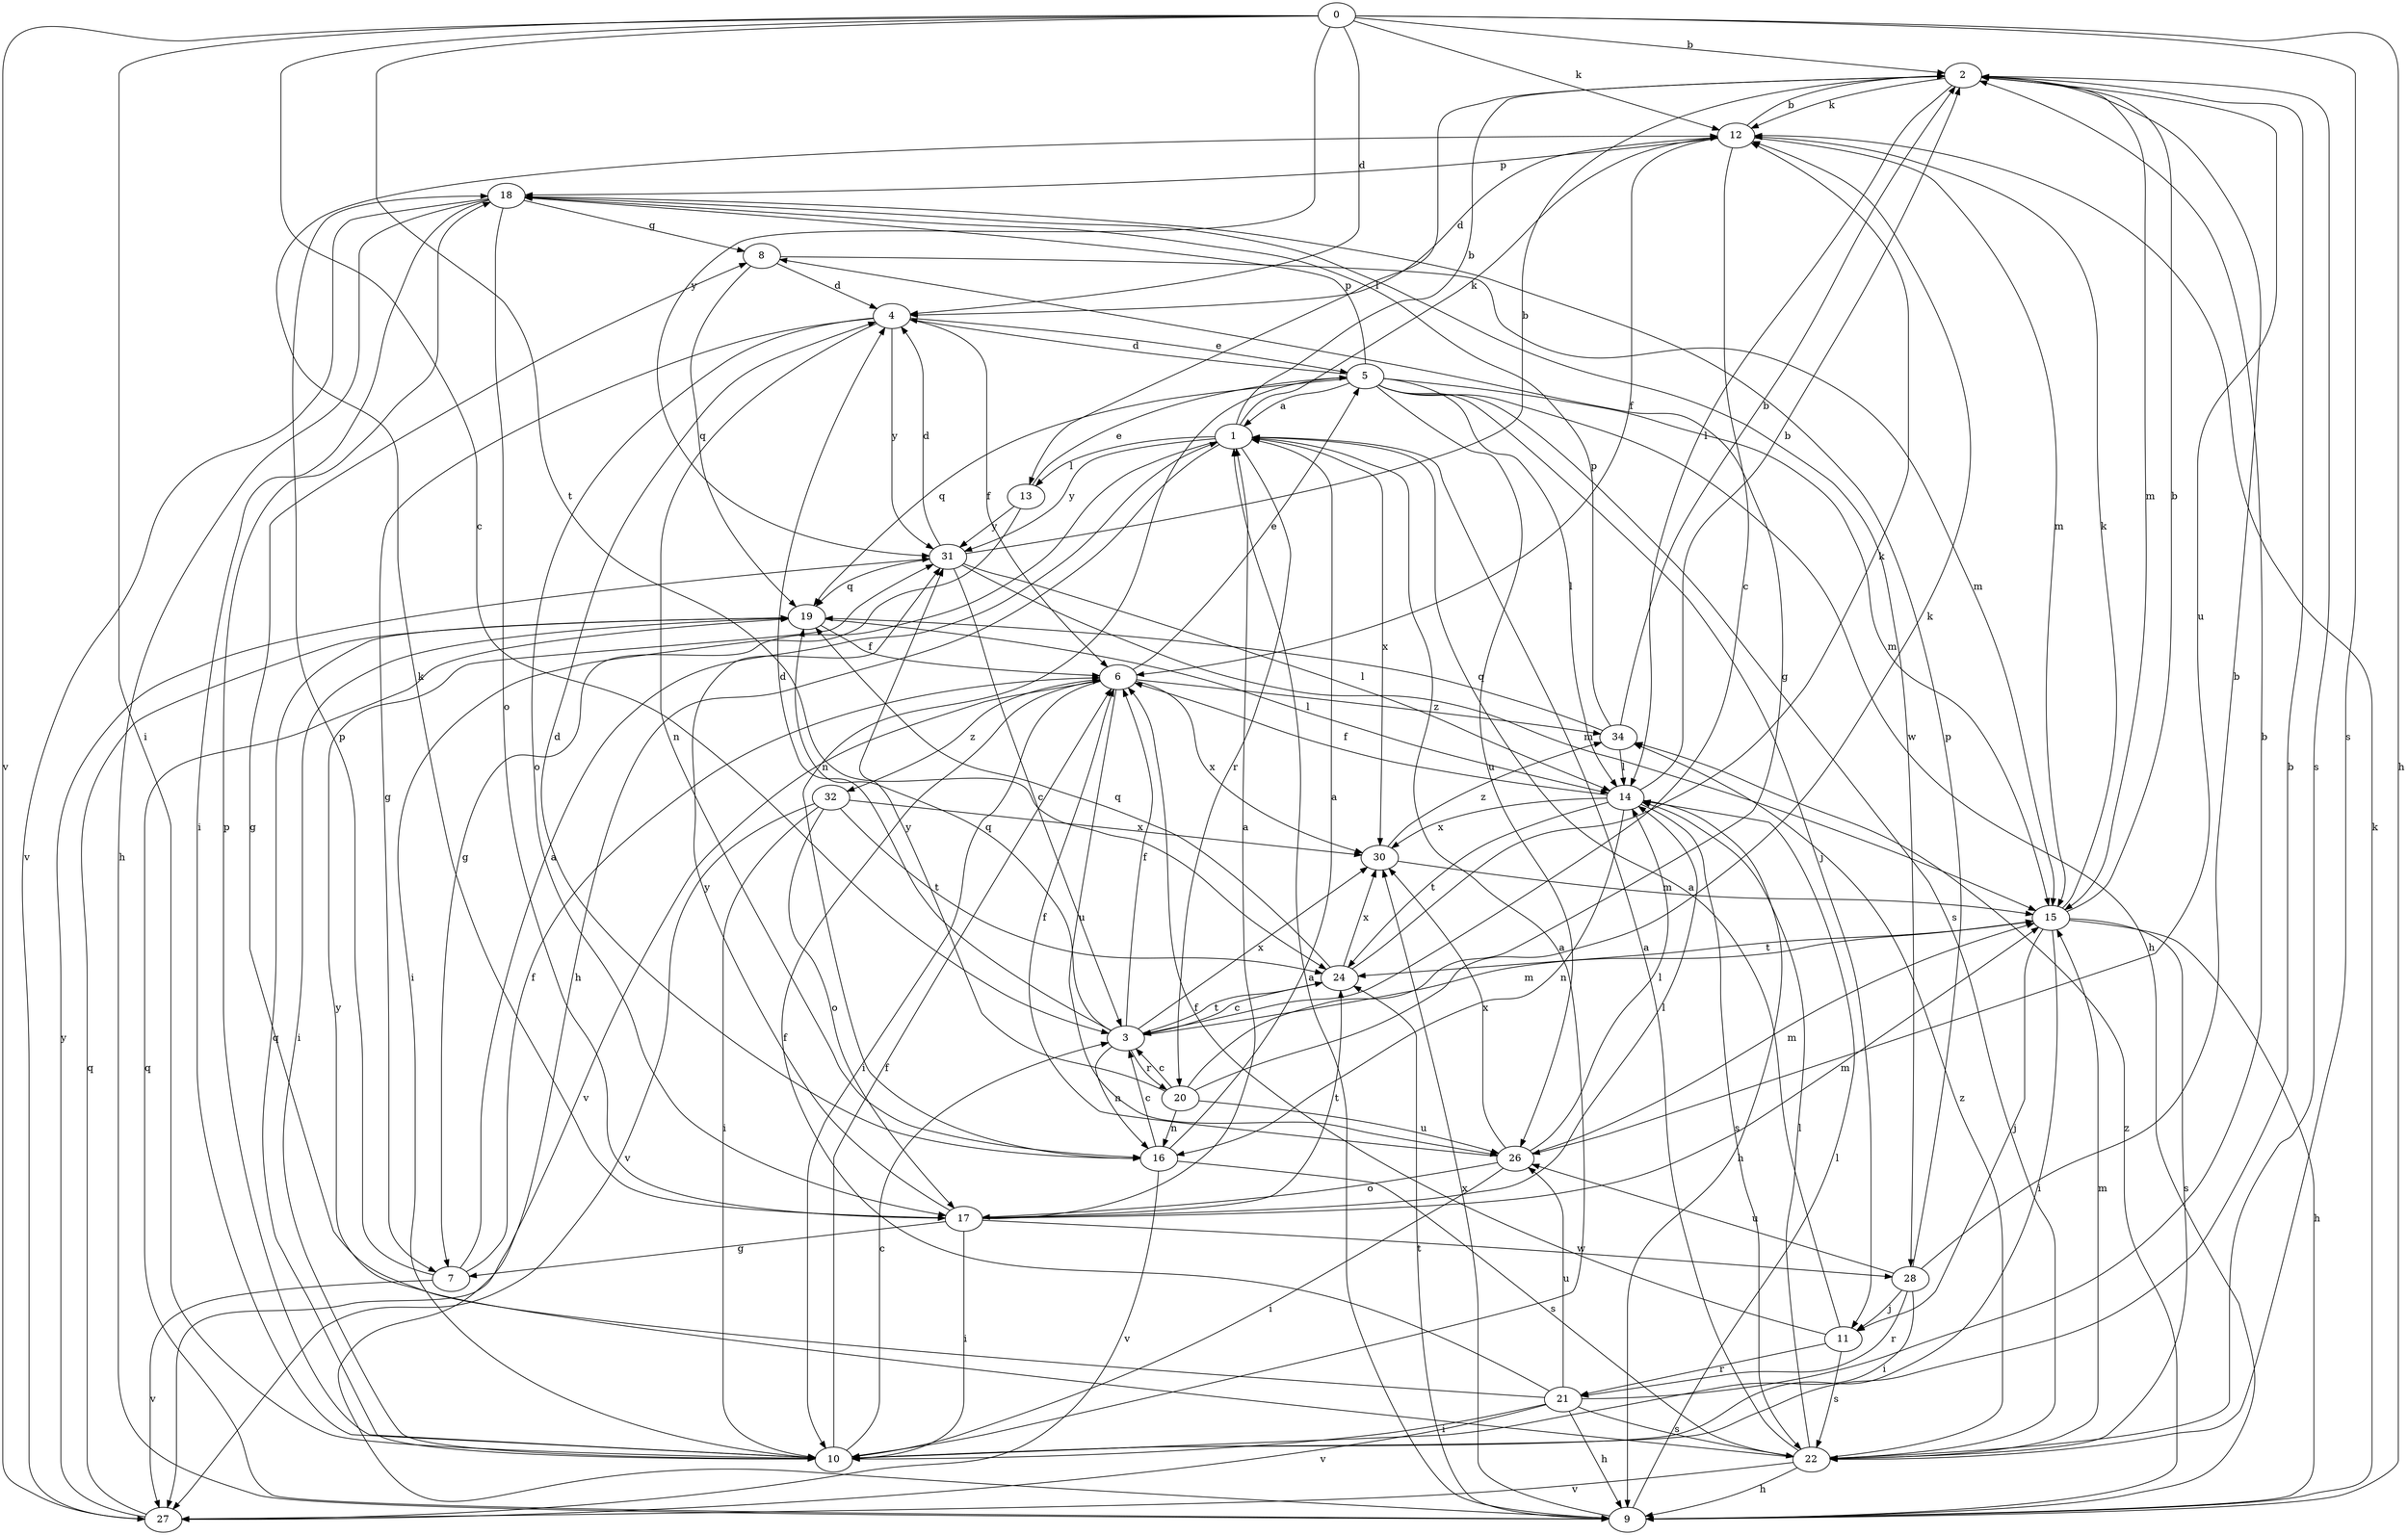 strict digraph  {
0;
1;
2;
3;
4;
5;
6;
7;
8;
9;
10;
11;
12;
13;
14;
15;
16;
17;
18;
19;
20;
21;
22;
24;
26;
27;
28;
30;
31;
32;
34;
0 -> 2  [label=b];
0 -> 3  [label=c];
0 -> 4  [label=d];
0 -> 9  [label=h];
0 -> 10  [label=i];
0 -> 12  [label=k];
0 -> 22  [label=s];
0 -> 24  [label=t];
0 -> 27  [label=v];
0 -> 31  [label=y];
1 -> 2  [label=b];
1 -> 7  [label=g];
1 -> 9  [label=h];
1 -> 12  [label=k];
1 -> 13  [label=l];
1 -> 20  [label=r];
1 -> 30  [label=x];
1 -> 31  [label=y];
2 -> 12  [label=k];
2 -> 13  [label=l];
2 -> 14  [label=l];
2 -> 15  [label=m];
2 -> 22  [label=s];
2 -> 26  [label=u];
3 -> 4  [label=d];
3 -> 6  [label=f];
3 -> 15  [label=m];
3 -> 16  [label=n];
3 -> 19  [label=q];
3 -> 20  [label=r];
3 -> 24  [label=t];
3 -> 30  [label=x];
4 -> 5  [label=e];
4 -> 6  [label=f];
4 -> 7  [label=g];
4 -> 16  [label=n];
4 -> 17  [label=o];
4 -> 31  [label=y];
5 -> 1  [label=a];
5 -> 4  [label=d];
5 -> 9  [label=h];
5 -> 11  [label=j];
5 -> 14  [label=l];
5 -> 15  [label=m];
5 -> 16  [label=n];
5 -> 18  [label=p];
5 -> 19  [label=q];
5 -> 22  [label=s];
5 -> 26  [label=u];
6 -> 5  [label=e];
6 -> 10  [label=i];
6 -> 26  [label=u];
6 -> 27  [label=v];
6 -> 30  [label=x];
6 -> 32  [label=z];
6 -> 34  [label=z];
7 -> 1  [label=a];
7 -> 6  [label=f];
7 -> 18  [label=p];
7 -> 27  [label=v];
8 -> 4  [label=d];
8 -> 15  [label=m];
8 -> 19  [label=q];
9 -> 1  [label=a];
9 -> 12  [label=k];
9 -> 14  [label=l];
9 -> 19  [label=q];
9 -> 24  [label=t];
9 -> 30  [label=x];
9 -> 34  [label=z];
10 -> 1  [label=a];
10 -> 2  [label=b];
10 -> 3  [label=c];
10 -> 6  [label=f];
10 -> 18  [label=p];
10 -> 19  [label=q];
11 -> 1  [label=a];
11 -> 6  [label=f];
11 -> 21  [label=r];
11 -> 22  [label=s];
12 -> 2  [label=b];
12 -> 3  [label=c];
12 -> 4  [label=d];
12 -> 6  [label=f];
12 -> 15  [label=m];
12 -> 18  [label=p];
13 -> 5  [label=e];
13 -> 10  [label=i];
13 -> 31  [label=y];
14 -> 2  [label=b];
14 -> 6  [label=f];
14 -> 9  [label=h];
14 -> 16  [label=n];
14 -> 22  [label=s];
14 -> 24  [label=t];
14 -> 30  [label=x];
15 -> 2  [label=b];
15 -> 9  [label=h];
15 -> 10  [label=i];
15 -> 11  [label=j];
15 -> 12  [label=k];
15 -> 22  [label=s];
15 -> 24  [label=t];
16 -> 1  [label=a];
16 -> 3  [label=c];
16 -> 4  [label=d];
16 -> 22  [label=s];
16 -> 27  [label=v];
17 -> 1  [label=a];
17 -> 7  [label=g];
17 -> 10  [label=i];
17 -> 12  [label=k];
17 -> 14  [label=l];
17 -> 15  [label=m];
17 -> 24  [label=t];
17 -> 28  [label=w];
17 -> 31  [label=y];
18 -> 8  [label=g];
18 -> 9  [label=h];
18 -> 10  [label=i];
18 -> 17  [label=o];
18 -> 27  [label=v];
18 -> 28  [label=w];
19 -> 6  [label=f];
19 -> 10  [label=i];
19 -> 14  [label=l];
20 -> 3  [label=c];
20 -> 8  [label=g];
20 -> 12  [label=k];
20 -> 16  [label=n];
20 -> 26  [label=u];
20 -> 31  [label=y];
21 -> 2  [label=b];
21 -> 6  [label=f];
21 -> 8  [label=g];
21 -> 9  [label=h];
21 -> 10  [label=i];
21 -> 22  [label=s];
21 -> 26  [label=u];
21 -> 27  [label=v];
22 -> 1  [label=a];
22 -> 9  [label=h];
22 -> 14  [label=l];
22 -> 15  [label=m];
22 -> 27  [label=v];
22 -> 31  [label=y];
22 -> 34  [label=z];
24 -> 3  [label=c];
24 -> 12  [label=k];
24 -> 19  [label=q];
24 -> 30  [label=x];
26 -> 6  [label=f];
26 -> 10  [label=i];
26 -> 14  [label=l];
26 -> 15  [label=m];
26 -> 17  [label=o];
26 -> 30  [label=x];
27 -> 19  [label=q];
27 -> 31  [label=y];
28 -> 2  [label=b];
28 -> 10  [label=i];
28 -> 11  [label=j];
28 -> 18  [label=p];
28 -> 21  [label=r];
28 -> 26  [label=u];
30 -> 15  [label=m];
30 -> 34  [label=z];
31 -> 2  [label=b];
31 -> 3  [label=c];
31 -> 4  [label=d];
31 -> 14  [label=l];
31 -> 15  [label=m];
31 -> 19  [label=q];
32 -> 10  [label=i];
32 -> 17  [label=o];
32 -> 24  [label=t];
32 -> 27  [label=v];
32 -> 30  [label=x];
34 -> 2  [label=b];
34 -> 14  [label=l];
34 -> 18  [label=p];
34 -> 19  [label=q];
}
